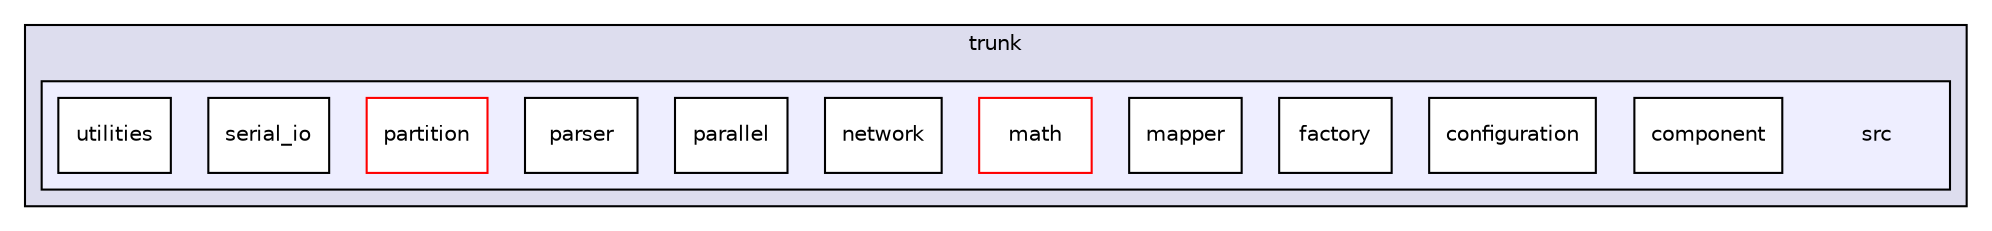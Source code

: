 digraph "src" {
  compound=true
  node [ fontsize="10", fontname="Helvetica"];
  edge [ labelfontsize="10", labelfontname="Helvetica"];
  subgraph clusterdir_f750d42ea3b6576883812722612c9b2a {
    graph [ bgcolor="#ddddee", pencolor="black", label="trunk" fontname="Helvetica", fontsize="10", URL="dir_f750d42ea3b6576883812722612c9b2a.html"]
  subgraph clusterdir_bfdfd8a3ecca797f1c48a0f523622085 {
    graph [ bgcolor="#eeeeff", pencolor="black", label="" URL="dir_bfdfd8a3ecca797f1c48a0f523622085.html"];
    dir_bfdfd8a3ecca797f1c48a0f523622085 [shape=plaintext label="src"];
    dir_af30b4c929b09f72d6499a0bdb82c802 [shape=box label="component" color="black" fillcolor="white" style="filled" URL="dir_af30b4c929b09f72d6499a0bdb82c802.html"];
    dir_3502bd679a92cf46c857d6171da01433 [shape=box label="configuration" color="black" fillcolor="white" style="filled" URL="dir_3502bd679a92cf46c857d6171da01433.html"];
    dir_0750ef8981427b72fe38e992a51f30ca [shape=box label="factory" color="black" fillcolor="white" style="filled" URL="dir_0750ef8981427b72fe38e992a51f30ca.html"];
    dir_c76753c49a7952356df669c5ff01a8ac [shape=box label="mapper" color="black" fillcolor="white" style="filled" URL="dir_c76753c49a7952356df669c5ff01a8ac.html"];
    dir_6ee594e8c762857d4df989208dc07ca5 [shape=box label="math" color="red" fillcolor="white" style="filled" URL="dir_6ee594e8c762857d4df989208dc07ca5.html"];
    dir_0e934af6e7a5abda42b6791f5c550000 [shape=box label="network" color="black" fillcolor="white" style="filled" URL="dir_0e934af6e7a5abda42b6791f5c550000.html"];
    dir_9d989a36272c94af0c0cd3aff28b4156 [shape=box label="parallel" color="black" fillcolor="white" style="filled" URL="dir_9d989a36272c94af0c0cd3aff28b4156.html"];
    dir_d1d22e5e232c9aee762bd5d72b4746cf [shape=box label="parser" color="black" fillcolor="white" style="filled" URL="dir_d1d22e5e232c9aee762bd5d72b4746cf.html"];
    dir_308289f66a73660baaf67cb4f6176ac3 [shape=box label="partition" color="red" fillcolor="white" style="filled" URL="dir_308289f66a73660baaf67cb4f6176ac3.html"];
    dir_084bedf94e214037121c6cf2a726d7e4 [shape=box label="serial_io" color="black" fillcolor="white" style="filled" URL="dir_084bedf94e214037121c6cf2a726d7e4.html"];
    dir_68f122b6867af171d2ff01a724a2acc5 [shape=box label="utilities" color="black" fillcolor="white" style="filled" URL="dir_68f122b6867af171d2ff01a724a2acc5.html"];
  }
  }
}
